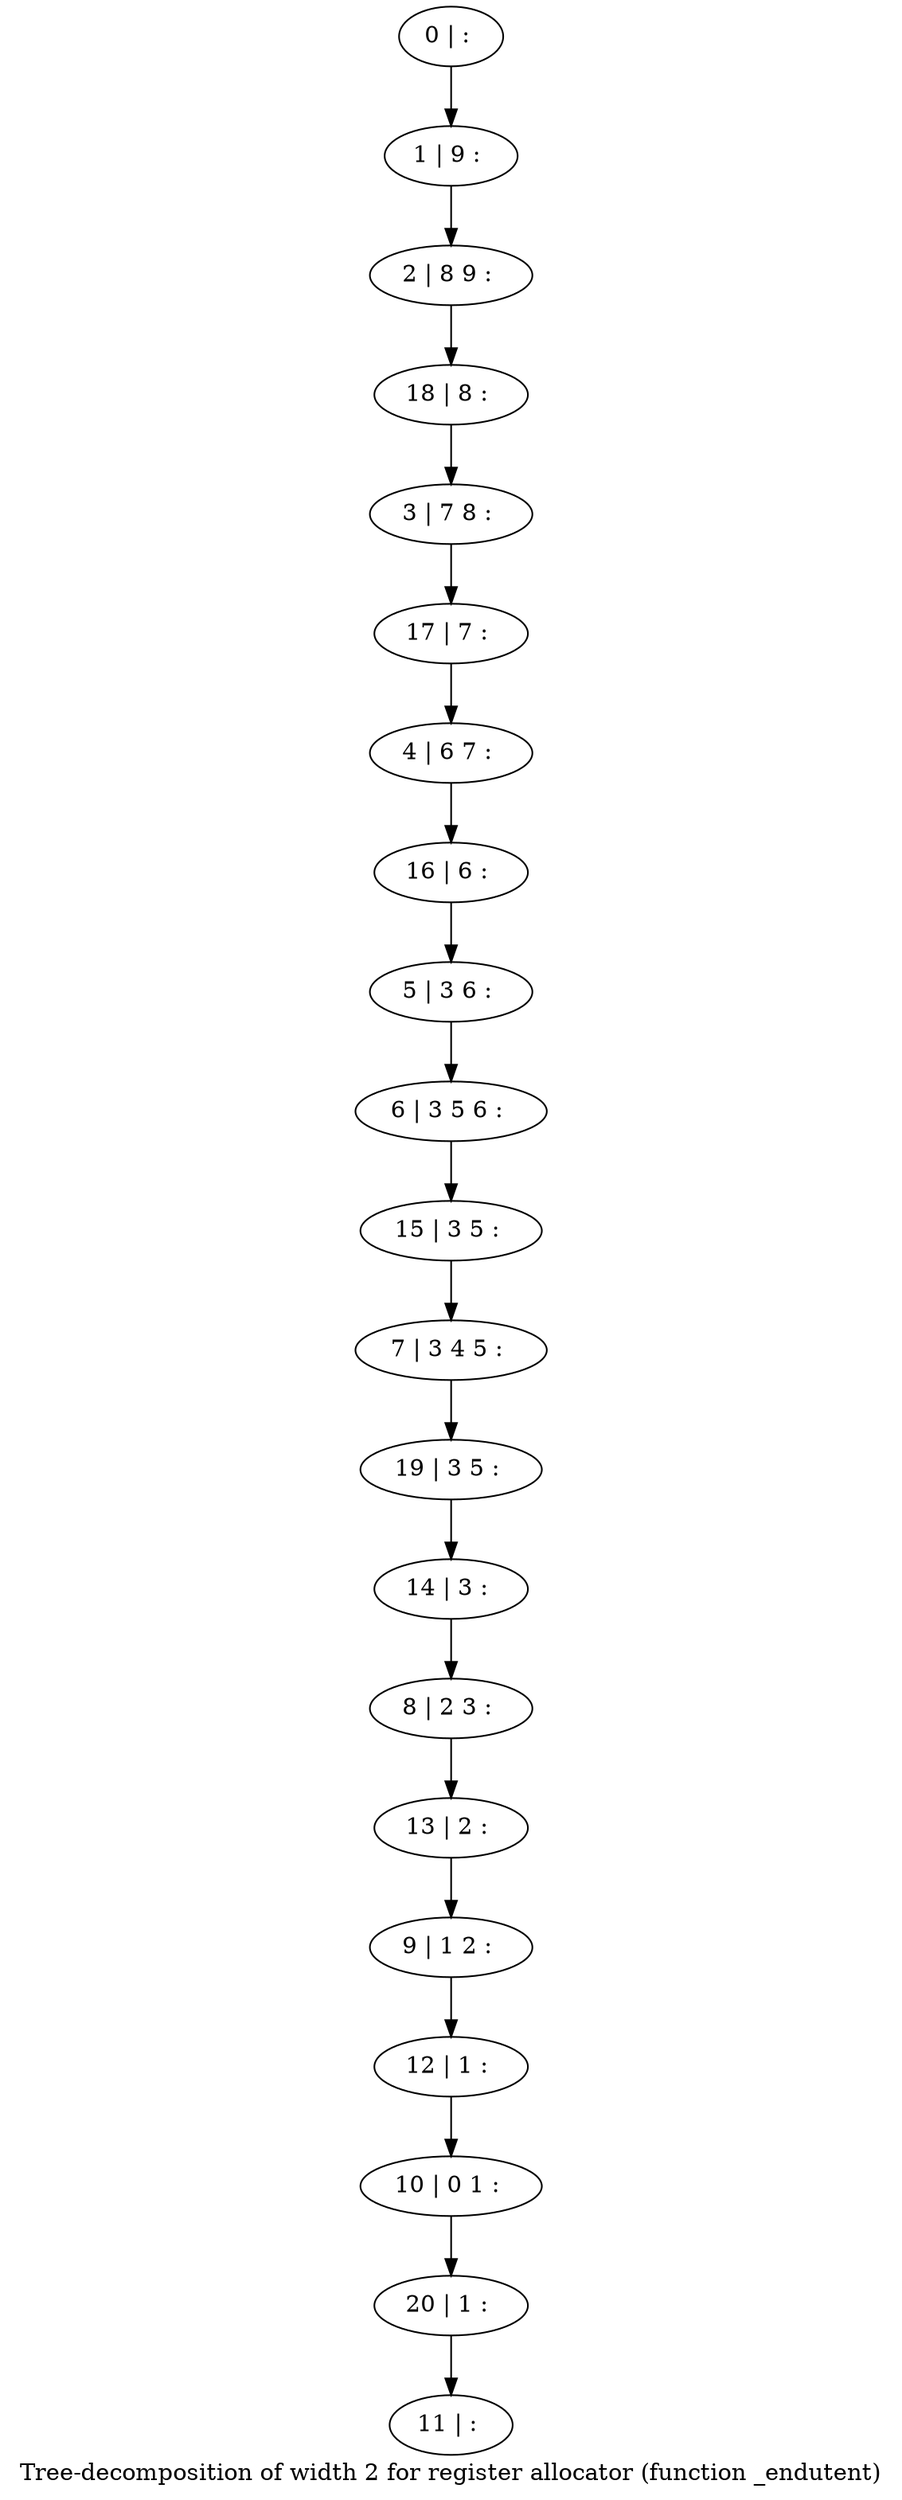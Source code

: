 digraph G {
graph [label="Tree-decomposition of width 2 for register allocator (function _endutent)"]
0[label="0 | : "];
1[label="1 | 9 : "];
2[label="2 | 8 9 : "];
3[label="3 | 7 8 : "];
4[label="4 | 6 7 : "];
5[label="5 | 3 6 : "];
6[label="6 | 3 5 6 : "];
7[label="7 | 3 4 5 : "];
8[label="8 | 2 3 : "];
9[label="9 | 1 2 : "];
10[label="10 | 0 1 : "];
11[label="11 | : "];
12[label="12 | 1 : "];
13[label="13 | 2 : "];
14[label="14 | 3 : "];
15[label="15 | 3 5 : "];
16[label="16 | 6 : "];
17[label="17 | 7 : "];
18[label="18 | 8 : "];
19[label="19 | 3 5 : "];
20[label="20 | 1 : "];
0->1 ;
1->2 ;
5->6 ;
12->10 ;
9->12 ;
13->9 ;
8->13 ;
14->8 ;
15->7 ;
6->15 ;
16->5 ;
4->16 ;
17->4 ;
3->17 ;
18->3 ;
2->18 ;
19->14 ;
7->19 ;
20->11 ;
10->20 ;
}

